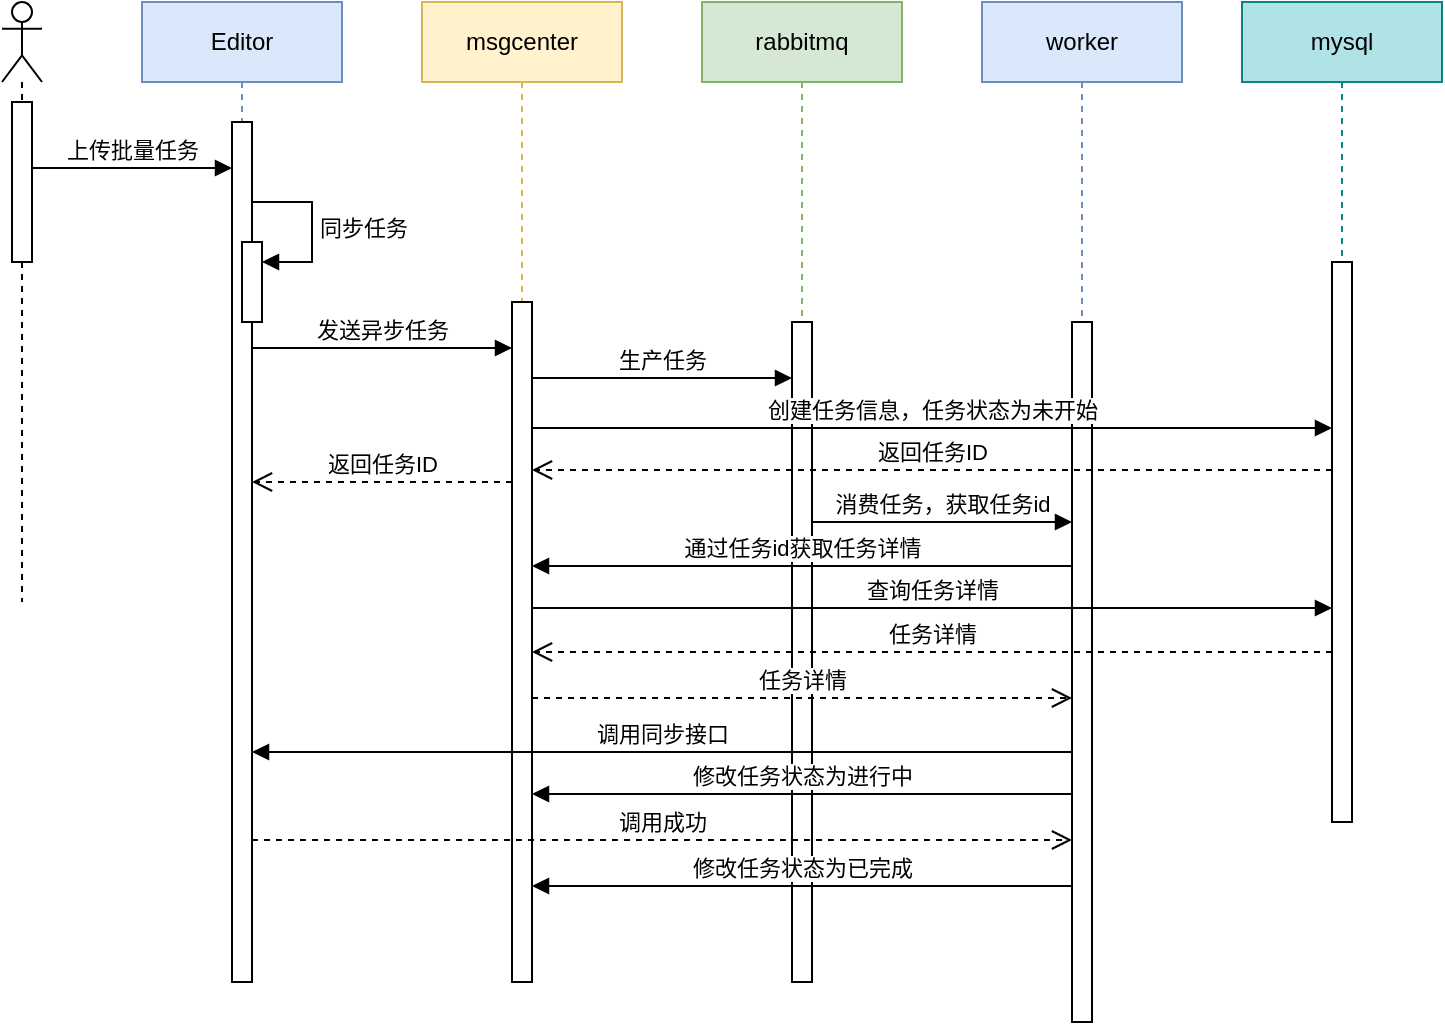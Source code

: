<mxfile version="24.7.7">
  <diagram name="第 1 页" id="7p8sjeICqesz987EBNrc">
    <mxGraphModel dx="954" dy="605" grid="1" gridSize="10" guides="1" tooltips="1" connect="1" arrows="1" fold="1" page="1" pageScale="1" pageWidth="827" pageHeight="1169" math="0" shadow="0">
      <root>
        <mxCell id="0" />
        <mxCell id="1" parent="0" />
        <mxCell id="vZw9HzoP-asGvPrLchCP-7" value="" style="shape=umlLifeline;perimeter=lifelinePerimeter;whiteSpace=wrap;html=1;container=1;dropTarget=0;collapsible=0;recursiveResize=0;outlineConnect=0;portConstraint=eastwest;newEdgeStyle={&quot;curved&quot;:0,&quot;rounded&quot;:0};participant=umlActor;" vertex="1" parent="1">
          <mxGeometry x="120" y="120" width="20" height="300" as="geometry" />
        </mxCell>
        <mxCell id="vZw9HzoP-asGvPrLchCP-16" value="" style="html=1;points=[[0,0,0,0,5],[0,1,0,0,-5],[1,0,0,0,5],[1,1,0,0,-5]];perimeter=orthogonalPerimeter;outlineConnect=0;targetShapes=umlLifeline;portConstraint=eastwest;newEdgeStyle={&quot;curved&quot;:0,&quot;rounded&quot;:0};" vertex="1" parent="vZw9HzoP-asGvPrLchCP-7">
          <mxGeometry x="5" y="50" width="10" height="80" as="geometry" />
        </mxCell>
        <mxCell id="vZw9HzoP-asGvPrLchCP-8" value="Editor" style="shape=umlLifeline;whiteSpace=wrap;html=1;container=1;dropTarget=0;collapsible=0;recursiveResize=0;outlineConnect=0;portConstraint=eastwest;newEdgeStyle={&quot;curved&quot;:0,&quot;rounded&quot;:0};points=[[0,0,0,0,5],[0,1,0,0,-5],[1,0,0,0,5],[1,1,0,0,-5]];perimeter=rectanglePerimeter;targetShapes=umlLifeline;participant=label;fillColor=#dae8fc;strokeColor=#6c8ebf;" vertex="1" parent="1">
          <mxGeometry x="190" y="120" width="100" height="490" as="geometry" />
        </mxCell>
        <mxCell id="vZw9HzoP-asGvPrLchCP-19" value="" style="html=1;points=[[0,0,0,0,5],[0,1,0,0,-5],[1,0,0,0,5],[1,1,0,0,-5]];perimeter=orthogonalPerimeter;outlineConnect=0;targetShapes=umlLifeline;portConstraint=eastwest;newEdgeStyle={&quot;curved&quot;:0,&quot;rounded&quot;:0};" vertex="1" parent="vZw9HzoP-asGvPrLchCP-8">
          <mxGeometry x="45" y="60" width="10" height="430" as="geometry" />
        </mxCell>
        <mxCell id="vZw9HzoP-asGvPrLchCP-25" value="" style="html=1;points=[[0,0,0,0,5],[0,1,0,0,-5],[1,0,0,0,5],[1,1,0,0,-5]];perimeter=orthogonalPerimeter;outlineConnect=0;targetShapes=umlLifeline;portConstraint=eastwest;newEdgeStyle={&quot;curved&quot;:0,&quot;rounded&quot;:0};" vertex="1" parent="vZw9HzoP-asGvPrLchCP-8">
          <mxGeometry x="50" y="120" width="10" height="40" as="geometry" />
        </mxCell>
        <mxCell id="vZw9HzoP-asGvPrLchCP-26" value="同步任务" style="html=1;align=left;spacingLeft=2;endArrow=block;rounded=0;edgeStyle=orthogonalEdgeStyle;curved=0;rounded=0;" edge="1" target="vZw9HzoP-asGvPrLchCP-25" parent="vZw9HzoP-asGvPrLchCP-8">
          <mxGeometry relative="1" as="geometry">
            <mxPoint x="55" y="100" as="sourcePoint" />
            <Array as="points">
              <mxPoint x="85" y="130" />
            </Array>
          </mxGeometry>
        </mxCell>
        <mxCell id="vZw9HzoP-asGvPrLchCP-9" value="msgcenter" style="shape=umlLifeline;perimeter=lifelinePerimeter;whiteSpace=wrap;html=1;container=1;dropTarget=0;collapsible=0;recursiveResize=0;outlineConnect=0;portConstraint=eastwest;newEdgeStyle={&quot;curved&quot;:0,&quot;rounded&quot;:0};fillColor=#fff2cc;strokeColor=#d6b656;" vertex="1" parent="1">
          <mxGeometry x="330" y="120" width="100" height="490" as="geometry" />
        </mxCell>
        <mxCell id="vZw9HzoP-asGvPrLchCP-28" value="" style="html=1;points=[[0,0,0,0,5],[0,1,0,0,-5],[1,0,0,0,5],[1,1,0,0,-5]];perimeter=orthogonalPerimeter;outlineConnect=0;targetShapes=umlLifeline;portConstraint=eastwest;newEdgeStyle={&quot;curved&quot;:0,&quot;rounded&quot;:0};" vertex="1" parent="vZw9HzoP-asGvPrLchCP-9">
          <mxGeometry x="45" y="150" width="10" height="340" as="geometry" />
        </mxCell>
        <mxCell id="vZw9HzoP-asGvPrLchCP-10" value="rabbitmq" style="shape=umlLifeline;perimeter=lifelinePerimeter;whiteSpace=wrap;html=1;container=1;dropTarget=0;collapsible=0;recursiveResize=0;outlineConnect=0;portConstraint=eastwest;newEdgeStyle={&quot;curved&quot;:0,&quot;rounded&quot;:0};fillColor=#d5e8d4;strokeColor=#82b366;" vertex="1" parent="1">
          <mxGeometry x="470" y="120" width="100" height="490" as="geometry" />
        </mxCell>
        <mxCell id="vZw9HzoP-asGvPrLchCP-33" value="" style="html=1;points=[[0,0,0,0,5],[0,1,0,0,-5],[1,0,0,0,5],[1,1,0,0,-5]];perimeter=orthogonalPerimeter;outlineConnect=0;targetShapes=umlLifeline;portConstraint=eastwest;newEdgeStyle={&quot;curved&quot;:0,&quot;rounded&quot;:0};" vertex="1" parent="vZw9HzoP-asGvPrLchCP-10">
          <mxGeometry x="45" y="160" width="10" height="330" as="geometry" />
        </mxCell>
        <mxCell id="vZw9HzoP-asGvPrLchCP-11" value="worker" style="shape=umlLifeline;perimeter=lifelinePerimeter;whiteSpace=wrap;html=1;container=1;dropTarget=0;collapsible=0;recursiveResize=0;outlineConnect=0;portConstraint=eastwest;newEdgeStyle={&quot;curved&quot;:0,&quot;rounded&quot;:0};fillColor=#dae8fc;strokeColor=#6c8ebf;" vertex="1" parent="1">
          <mxGeometry x="610" y="120" width="100" height="510" as="geometry" />
        </mxCell>
        <mxCell id="vZw9HzoP-asGvPrLchCP-37" value="" style="html=1;points=[[0,0,0,0,5],[0,1,0,0,-5],[1,0,0,0,5],[1,1,0,0,-5]];perimeter=orthogonalPerimeter;outlineConnect=0;targetShapes=umlLifeline;portConstraint=eastwest;newEdgeStyle={&quot;curved&quot;:0,&quot;rounded&quot;:0};" vertex="1" parent="vZw9HzoP-asGvPrLchCP-11">
          <mxGeometry x="45" y="160" width="10" height="350" as="geometry" />
        </mxCell>
        <mxCell id="vZw9HzoP-asGvPrLchCP-13" value="mysql" style="shape=umlLifeline;perimeter=lifelinePerimeter;whiteSpace=wrap;html=1;container=1;dropTarget=0;collapsible=0;recursiveResize=0;outlineConnect=0;portConstraint=eastwest;newEdgeStyle={&quot;curved&quot;:0,&quot;rounded&quot;:0};fillColor=#b0e3e6;strokeColor=#0e8088;" vertex="1" parent="1">
          <mxGeometry x="740" y="120" width="100" height="410" as="geometry" />
        </mxCell>
        <mxCell id="vZw9HzoP-asGvPrLchCP-30" value="" style="html=1;points=[[0,0,0,0,5],[0,1,0,0,-5],[1,0,0,0,5],[1,1,0,0,-5]];perimeter=orthogonalPerimeter;outlineConnect=0;targetShapes=umlLifeline;portConstraint=eastwest;newEdgeStyle={&quot;curved&quot;:0,&quot;rounded&quot;:0};" vertex="1" parent="vZw9HzoP-asGvPrLchCP-13">
          <mxGeometry x="45" y="130" width="10" height="280" as="geometry" />
        </mxCell>
        <mxCell id="vZw9HzoP-asGvPrLchCP-22" value="上传批量任务" style="html=1;verticalAlign=bottom;endArrow=block;curved=0;rounded=0;" edge="1" parent="1">
          <mxGeometry width="80" relative="1" as="geometry">
            <mxPoint x="135" y="203" as="sourcePoint" />
            <mxPoint x="235" y="203" as="targetPoint" />
            <mxPoint as="offset" />
          </mxGeometry>
        </mxCell>
        <mxCell id="vZw9HzoP-asGvPrLchCP-27" value="发送异步任务" style="html=1;verticalAlign=bottom;endArrow=block;curved=0;rounded=0;" edge="1" parent="1">
          <mxGeometry width="80" relative="1" as="geometry">
            <mxPoint x="245" y="293" as="sourcePoint" />
            <mxPoint x="375" y="293" as="targetPoint" />
          </mxGeometry>
        </mxCell>
        <mxCell id="vZw9HzoP-asGvPrLchCP-29" value="创建任务信息，任务状态为未开始" style="html=1;verticalAlign=bottom;endArrow=block;curved=0;rounded=0;" edge="1" parent="1">
          <mxGeometry width="80" relative="1" as="geometry">
            <mxPoint x="385" y="333" as="sourcePoint" />
            <mxPoint x="785" y="333" as="targetPoint" />
          </mxGeometry>
        </mxCell>
        <mxCell id="vZw9HzoP-asGvPrLchCP-31" value="返回任务ID" style="html=1;verticalAlign=bottom;endArrow=open;dashed=1;endSize=8;curved=0;rounded=0;" edge="1" parent="1">
          <mxGeometry relative="1" as="geometry">
            <mxPoint x="785" y="354" as="sourcePoint" />
            <mxPoint x="385" y="354" as="targetPoint" />
          </mxGeometry>
        </mxCell>
        <mxCell id="vZw9HzoP-asGvPrLchCP-32" value="返回任务ID" style="html=1;verticalAlign=bottom;endArrow=open;dashed=1;endSize=8;curved=0;rounded=0;" edge="1" parent="1">
          <mxGeometry relative="1" as="geometry">
            <mxPoint x="375" y="360" as="sourcePoint" />
            <mxPoint x="245" y="360" as="targetPoint" />
          </mxGeometry>
        </mxCell>
        <mxCell id="vZw9HzoP-asGvPrLchCP-35" value="生产任务" style="html=1;verticalAlign=bottom;endArrow=block;curved=0;rounded=0;" edge="1" parent="1">
          <mxGeometry width="80" relative="1" as="geometry">
            <mxPoint x="385" y="308" as="sourcePoint" />
            <mxPoint x="515" y="308" as="targetPoint" />
          </mxGeometry>
        </mxCell>
        <mxCell id="vZw9HzoP-asGvPrLchCP-38" value="消费任务，获取任务id" style="html=1;verticalAlign=bottom;endArrow=block;curved=0;rounded=0;" edge="1" parent="1">
          <mxGeometry width="80" relative="1" as="geometry">
            <mxPoint x="525" y="380" as="sourcePoint" />
            <mxPoint x="655" y="380" as="targetPoint" />
          </mxGeometry>
        </mxCell>
        <mxCell id="vZw9HzoP-asGvPrLchCP-39" value="查询任务详情" style="html=1;verticalAlign=bottom;endArrow=block;curved=0;rounded=0;" edge="1" parent="1">
          <mxGeometry width="80" relative="1" as="geometry">
            <mxPoint x="385" y="423" as="sourcePoint" />
            <mxPoint x="785" y="423" as="targetPoint" />
          </mxGeometry>
        </mxCell>
        <mxCell id="vZw9HzoP-asGvPrLchCP-41" value="通过任务id获取任务详情" style="html=1;verticalAlign=bottom;endArrow=block;curved=0;rounded=0;" edge="1" parent="1">
          <mxGeometry relative="1" as="geometry">
            <mxPoint x="655" y="402" as="sourcePoint" />
            <mxPoint x="385" y="402" as="targetPoint" />
          </mxGeometry>
        </mxCell>
        <mxCell id="vZw9HzoP-asGvPrLchCP-42" value="任务详情" style="html=1;verticalAlign=bottom;endArrow=open;dashed=1;endSize=8;curved=0;rounded=0;" edge="1" parent="1">
          <mxGeometry relative="1" as="geometry">
            <mxPoint x="655" y="468" as="targetPoint" />
            <mxPoint x="385" y="468" as="sourcePoint" />
          </mxGeometry>
        </mxCell>
        <mxCell id="vZw9HzoP-asGvPrLchCP-43" value="任务详情" style="html=1;verticalAlign=bottom;endArrow=open;dashed=1;endSize=8;curved=0;rounded=0;" edge="1" parent="1">
          <mxGeometry relative="1" as="geometry">
            <mxPoint x="785" y="445" as="sourcePoint" />
            <mxPoint x="385" y="445" as="targetPoint" />
          </mxGeometry>
        </mxCell>
        <mxCell id="vZw9HzoP-asGvPrLchCP-44" value="调用同步接口" style="html=1;verticalAlign=bottom;endArrow=block;curved=0;rounded=0;" edge="1" parent="1">
          <mxGeometry width="80" relative="1" as="geometry">
            <mxPoint x="655" y="495" as="sourcePoint" />
            <mxPoint x="245" y="495" as="targetPoint" />
          </mxGeometry>
        </mxCell>
        <mxCell id="vZw9HzoP-asGvPrLchCP-45" value="修改任务状态为进行中" style="html=1;verticalAlign=bottom;endArrow=block;curved=0;rounded=0;" edge="1" parent="1" source="vZw9HzoP-asGvPrLchCP-37">
          <mxGeometry width="80" relative="1" as="geometry">
            <mxPoint x="515" y="516" as="sourcePoint" />
            <mxPoint x="385" y="516" as="targetPoint" />
            <mxPoint as="offset" />
          </mxGeometry>
        </mxCell>
        <mxCell id="vZw9HzoP-asGvPrLchCP-46" value="调用成功" style="html=1;verticalAlign=bottom;endArrow=open;dashed=1;endSize=8;curved=0;rounded=0;" edge="1" parent="1">
          <mxGeometry relative="1" as="geometry">
            <mxPoint x="245" y="539" as="sourcePoint" />
            <mxPoint x="655" y="539" as="targetPoint" />
          </mxGeometry>
        </mxCell>
        <mxCell id="vZw9HzoP-asGvPrLchCP-47" value="修改任务状态为已完成" style="html=1;verticalAlign=bottom;endArrow=block;curved=0;rounded=0;" edge="1" parent="1">
          <mxGeometry width="80" relative="1" as="geometry">
            <mxPoint x="655" y="562" as="sourcePoint" />
            <mxPoint x="385" y="562" as="targetPoint" />
            <mxPoint as="offset" />
          </mxGeometry>
        </mxCell>
      </root>
    </mxGraphModel>
  </diagram>
</mxfile>
